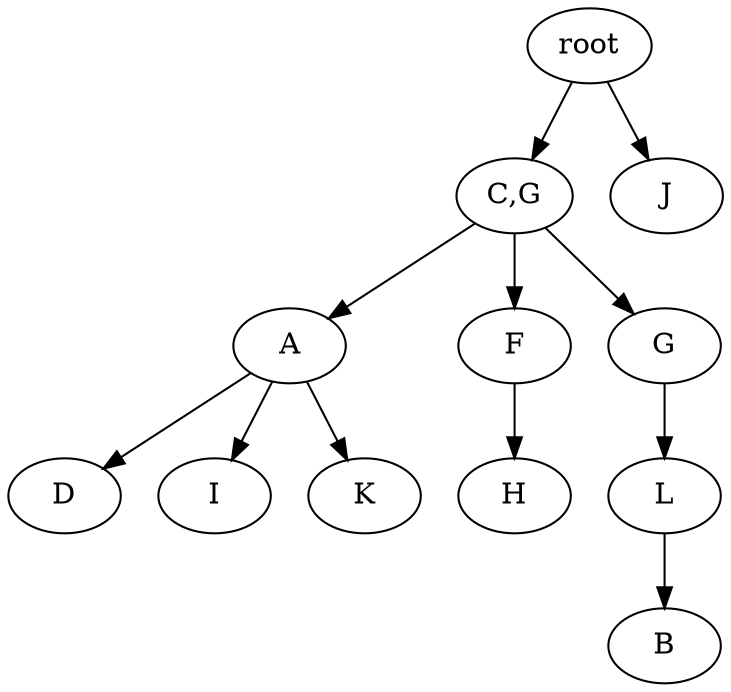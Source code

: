 strict digraph G {
	graph [name=G];
	0	 [label=root];
	2	 [label="C,G"];
	0 -> 2;
	1	 [label=J];
	0 -> 1;
	4	 [label=A];
	9	 [label=D];
	4 -> 9;
	7	 [label=I];
	4 -> 7;
	8	 [label=K];
	4 -> 8;
	12	 [label=B];
	2 -> 4;
	3	 [label=F];
	2 -> 3;
	5	 [label=G];
	2 -> 5;
	6	 [label=H];
	3 -> 6;
	11	 [label=L];
	5 -> 11;
	11 -> 12;
}
